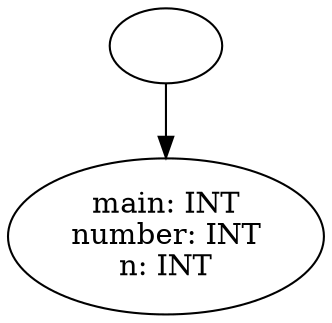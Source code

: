 digraph AST {
  "131430722151152" [label=""];
  "131430722151152" -> "131430722146208";
  "131430722146208" [label="main: INT
number: INT
n: INT"];
}
